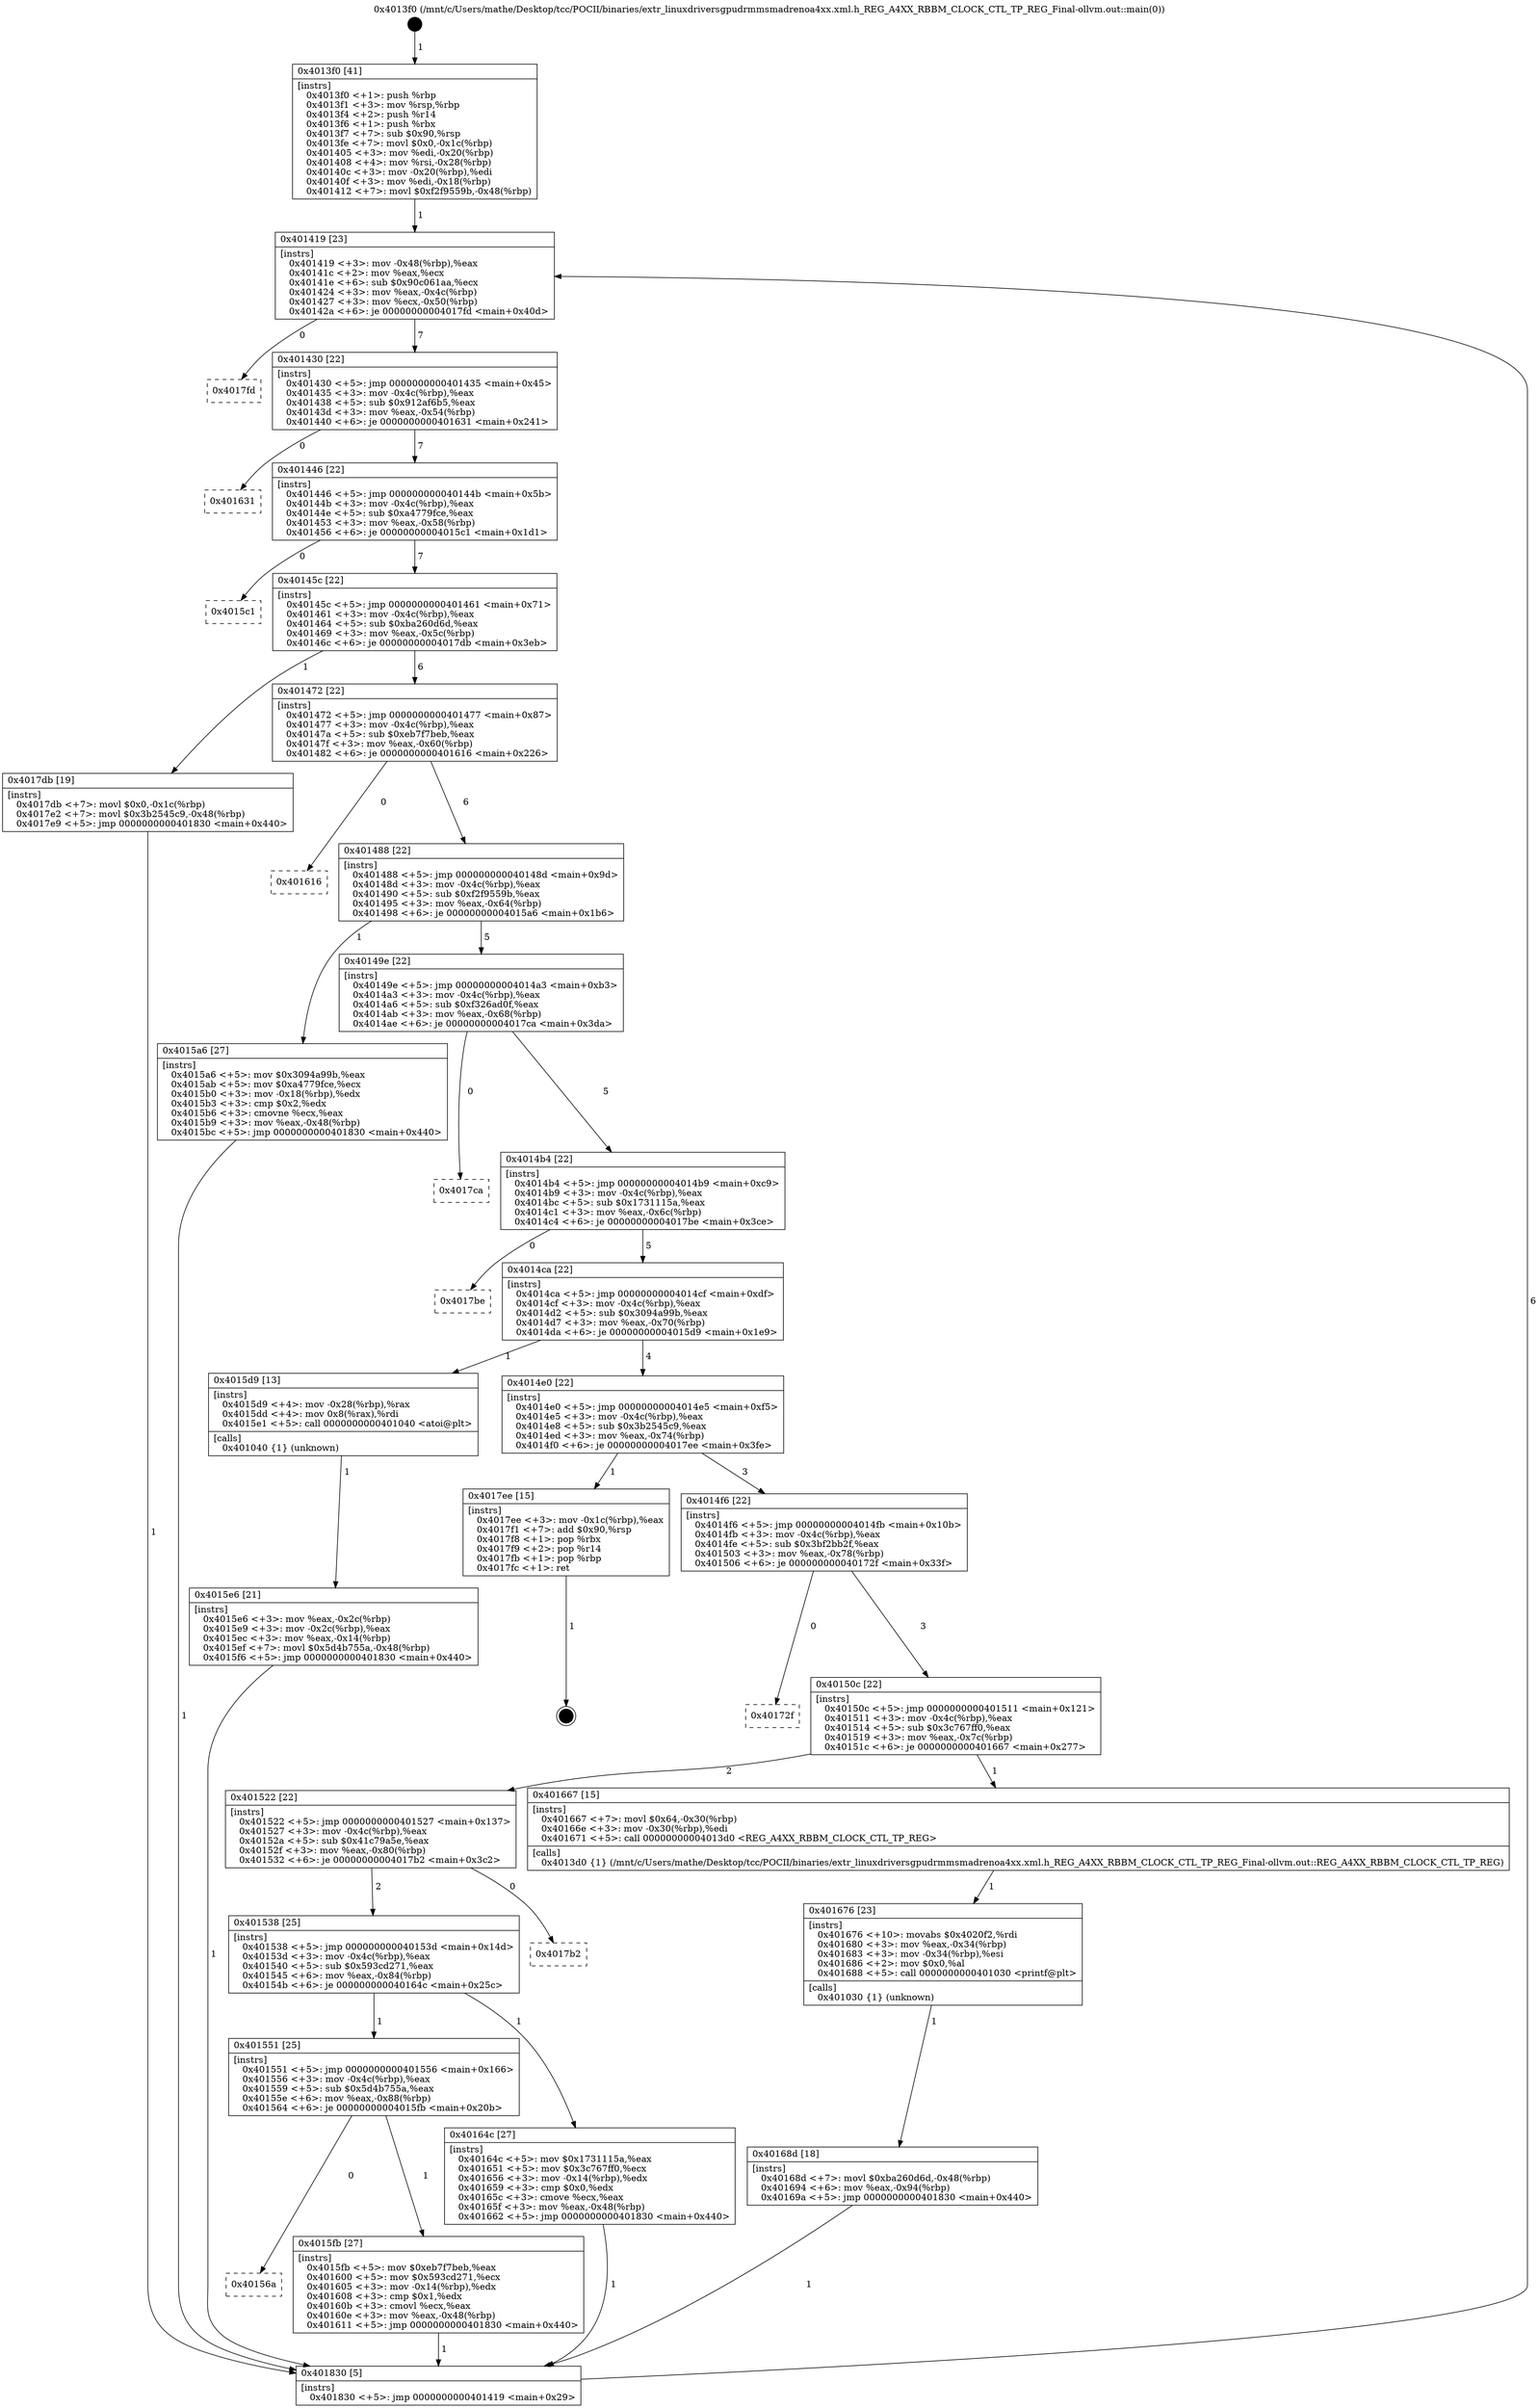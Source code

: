 digraph "0x4013f0" {
  label = "0x4013f0 (/mnt/c/Users/mathe/Desktop/tcc/POCII/binaries/extr_linuxdriversgpudrmmsmadrenoa4xx.xml.h_REG_A4XX_RBBM_CLOCK_CTL_TP_REG_Final-ollvm.out::main(0))"
  labelloc = "t"
  node[shape=record]

  Entry [label="",width=0.3,height=0.3,shape=circle,fillcolor=black,style=filled]
  "0x401419" [label="{
     0x401419 [23]\l
     | [instrs]\l
     &nbsp;&nbsp;0x401419 \<+3\>: mov -0x48(%rbp),%eax\l
     &nbsp;&nbsp;0x40141c \<+2\>: mov %eax,%ecx\l
     &nbsp;&nbsp;0x40141e \<+6\>: sub $0x90c061aa,%ecx\l
     &nbsp;&nbsp;0x401424 \<+3\>: mov %eax,-0x4c(%rbp)\l
     &nbsp;&nbsp;0x401427 \<+3\>: mov %ecx,-0x50(%rbp)\l
     &nbsp;&nbsp;0x40142a \<+6\>: je 00000000004017fd \<main+0x40d\>\l
  }"]
  "0x4017fd" [label="{
     0x4017fd\l
  }", style=dashed]
  "0x401430" [label="{
     0x401430 [22]\l
     | [instrs]\l
     &nbsp;&nbsp;0x401430 \<+5\>: jmp 0000000000401435 \<main+0x45\>\l
     &nbsp;&nbsp;0x401435 \<+3\>: mov -0x4c(%rbp),%eax\l
     &nbsp;&nbsp;0x401438 \<+5\>: sub $0x912af6b5,%eax\l
     &nbsp;&nbsp;0x40143d \<+3\>: mov %eax,-0x54(%rbp)\l
     &nbsp;&nbsp;0x401440 \<+6\>: je 0000000000401631 \<main+0x241\>\l
  }"]
  Exit [label="",width=0.3,height=0.3,shape=circle,fillcolor=black,style=filled,peripheries=2]
  "0x401631" [label="{
     0x401631\l
  }", style=dashed]
  "0x401446" [label="{
     0x401446 [22]\l
     | [instrs]\l
     &nbsp;&nbsp;0x401446 \<+5\>: jmp 000000000040144b \<main+0x5b\>\l
     &nbsp;&nbsp;0x40144b \<+3\>: mov -0x4c(%rbp),%eax\l
     &nbsp;&nbsp;0x40144e \<+5\>: sub $0xa4779fce,%eax\l
     &nbsp;&nbsp;0x401453 \<+3\>: mov %eax,-0x58(%rbp)\l
     &nbsp;&nbsp;0x401456 \<+6\>: je 00000000004015c1 \<main+0x1d1\>\l
  }"]
  "0x40168d" [label="{
     0x40168d [18]\l
     | [instrs]\l
     &nbsp;&nbsp;0x40168d \<+7\>: movl $0xba260d6d,-0x48(%rbp)\l
     &nbsp;&nbsp;0x401694 \<+6\>: mov %eax,-0x94(%rbp)\l
     &nbsp;&nbsp;0x40169a \<+5\>: jmp 0000000000401830 \<main+0x440\>\l
  }"]
  "0x4015c1" [label="{
     0x4015c1\l
  }", style=dashed]
  "0x40145c" [label="{
     0x40145c [22]\l
     | [instrs]\l
     &nbsp;&nbsp;0x40145c \<+5\>: jmp 0000000000401461 \<main+0x71\>\l
     &nbsp;&nbsp;0x401461 \<+3\>: mov -0x4c(%rbp),%eax\l
     &nbsp;&nbsp;0x401464 \<+5\>: sub $0xba260d6d,%eax\l
     &nbsp;&nbsp;0x401469 \<+3\>: mov %eax,-0x5c(%rbp)\l
     &nbsp;&nbsp;0x40146c \<+6\>: je 00000000004017db \<main+0x3eb\>\l
  }"]
  "0x401676" [label="{
     0x401676 [23]\l
     | [instrs]\l
     &nbsp;&nbsp;0x401676 \<+10\>: movabs $0x4020f2,%rdi\l
     &nbsp;&nbsp;0x401680 \<+3\>: mov %eax,-0x34(%rbp)\l
     &nbsp;&nbsp;0x401683 \<+3\>: mov -0x34(%rbp),%esi\l
     &nbsp;&nbsp;0x401686 \<+2\>: mov $0x0,%al\l
     &nbsp;&nbsp;0x401688 \<+5\>: call 0000000000401030 \<printf@plt\>\l
     | [calls]\l
     &nbsp;&nbsp;0x401030 \{1\} (unknown)\l
  }"]
  "0x4017db" [label="{
     0x4017db [19]\l
     | [instrs]\l
     &nbsp;&nbsp;0x4017db \<+7\>: movl $0x0,-0x1c(%rbp)\l
     &nbsp;&nbsp;0x4017e2 \<+7\>: movl $0x3b2545c9,-0x48(%rbp)\l
     &nbsp;&nbsp;0x4017e9 \<+5\>: jmp 0000000000401830 \<main+0x440\>\l
  }"]
  "0x401472" [label="{
     0x401472 [22]\l
     | [instrs]\l
     &nbsp;&nbsp;0x401472 \<+5\>: jmp 0000000000401477 \<main+0x87\>\l
     &nbsp;&nbsp;0x401477 \<+3\>: mov -0x4c(%rbp),%eax\l
     &nbsp;&nbsp;0x40147a \<+5\>: sub $0xeb7f7beb,%eax\l
     &nbsp;&nbsp;0x40147f \<+3\>: mov %eax,-0x60(%rbp)\l
     &nbsp;&nbsp;0x401482 \<+6\>: je 0000000000401616 \<main+0x226\>\l
  }"]
  "0x40156a" [label="{
     0x40156a\l
  }", style=dashed]
  "0x401616" [label="{
     0x401616\l
  }", style=dashed]
  "0x401488" [label="{
     0x401488 [22]\l
     | [instrs]\l
     &nbsp;&nbsp;0x401488 \<+5\>: jmp 000000000040148d \<main+0x9d\>\l
     &nbsp;&nbsp;0x40148d \<+3\>: mov -0x4c(%rbp),%eax\l
     &nbsp;&nbsp;0x401490 \<+5\>: sub $0xf2f9559b,%eax\l
     &nbsp;&nbsp;0x401495 \<+3\>: mov %eax,-0x64(%rbp)\l
     &nbsp;&nbsp;0x401498 \<+6\>: je 00000000004015a6 \<main+0x1b6\>\l
  }"]
  "0x4015fb" [label="{
     0x4015fb [27]\l
     | [instrs]\l
     &nbsp;&nbsp;0x4015fb \<+5\>: mov $0xeb7f7beb,%eax\l
     &nbsp;&nbsp;0x401600 \<+5\>: mov $0x593cd271,%ecx\l
     &nbsp;&nbsp;0x401605 \<+3\>: mov -0x14(%rbp),%edx\l
     &nbsp;&nbsp;0x401608 \<+3\>: cmp $0x1,%edx\l
     &nbsp;&nbsp;0x40160b \<+3\>: cmovl %ecx,%eax\l
     &nbsp;&nbsp;0x40160e \<+3\>: mov %eax,-0x48(%rbp)\l
     &nbsp;&nbsp;0x401611 \<+5\>: jmp 0000000000401830 \<main+0x440\>\l
  }"]
  "0x4015a6" [label="{
     0x4015a6 [27]\l
     | [instrs]\l
     &nbsp;&nbsp;0x4015a6 \<+5\>: mov $0x3094a99b,%eax\l
     &nbsp;&nbsp;0x4015ab \<+5\>: mov $0xa4779fce,%ecx\l
     &nbsp;&nbsp;0x4015b0 \<+3\>: mov -0x18(%rbp),%edx\l
     &nbsp;&nbsp;0x4015b3 \<+3\>: cmp $0x2,%edx\l
     &nbsp;&nbsp;0x4015b6 \<+3\>: cmovne %ecx,%eax\l
     &nbsp;&nbsp;0x4015b9 \<+3\>: mov %eax,-0x48(%rbp)\l
     &nbsp;&nbsp;0x4015bc \<+5\>: jmp 0000000000401830 \<main+0x440\>\l
  }"]
  "0x40149e" [label="{
     0x40149e [22]\l
     | [instrs]\l
     &nbsp;&nbsp;0x40149e \<+5\>: jmp 00000000004014a3 \<main+0xb3\>\l
     &nbsp;&nbsp;0x4014a3 \<+3\>: mov -0x4c(%rbp),%eax\l
     &nbsp;&nbsp;0x4014a6 \<+5\>: sub $0xf326ad0f,%eax\l
     &nbsp;&nbsp;0x4014ab \<+3\>: mov %eax,-0x68(%rbp)\l
     &nbsp;&nbsp;0x4014ae \<+6\>: je 00000000004017ca \<main+0x3da\>\l
  }"]
  "0x401830" [label="{
     0x401830 [5]\l
     | [instrs]\l
     &nbsp;&nbsp;0x401830 \<+5\>: jmp 0000000000401419 \<main+0x29\>\l
  }"]
  "0x4013f0" [label="{
     0x4013f0 [41]\l
     | [instrs]\l
     &nbsp;&nbsp;0x4013f0 \<+1\>: push %rbp\l
     &nbsp;&nbsp;0x4013f1 \<+3\>: mov %rsp,%rbp\l
     &nbsp;&nbsp;0x4013f4 \<+2\>: push %r14\l
     &nbsp;&nbsp;0x4013f6 \<+1\>: push %rbx\l
     &nbsp;&nbsp;0x4013f7 \<+7\>: sub $0x90,%rsp\l
     &nbsp;&nbsp;0x4013fe \<+7\>: movl $0x0,-0x1c(%rbp)\l
     &nbsp;&nbsp;0x401405 \<+3\>: mov %edi,-0x20(%rbp)\l
     &nbsp;&nbsp;0x401408 \<+4\>: mov %rsi,-0x28(%rbp)\l
     &nbsp;&nbsp;0x40140c \<+3\>: mov -0x20(%rbp),%edi\l
     &nbsp;&nbsp;0x40140f \<+3\>: mov %edi,-0x18(%rbp)\l
     &nbsp;&nbsp;0x401412 \<+7\>: movl $0xf2f9559b,-0x48(%rbp)\l
  }"]
  "0x401551" [label="{
     0x401551 [25]\l
     | [instrs]\l
     &nbsp;&nbsp;0x401551 \<+5\>: jmp 0000000000401556 \<main+0x166\>\l
     &nbsp;&nbsp;0x401556 \<+3\>: mov -0x4c(%rbp),%eax\l
     &nbsp;&nbsp;0x401559 \<+5\>: sub $0x5d4b755a,%eax\l
     &nbsp;&nbsp;0x40155e \<+6\>: mov %eax,-0x88(%rbp)\l
     &nbsp;&nbsp;0x401564 \<+6\>: je 00000000004015fb \<main+0x20b\>\l
  }"]
  "0x4017ca" [label="{
     0x4017ca\l
  }", style=dashed]
  "0x4014b4" [label="{
     0x4014b4 [22]\l
     | [instrs]\l
     &nbsp;&nbsp;0x4014b4 \<+5\>: jmp 00000000004014b9 \<main+0xc9\>\l
     &nbsp;&nbsp;0x4014b9 \<+3\>: mov -0x4c(%rbp),%eax\l
     &nbsp;&nbsp;0x4014bc \<+5\>: sub $0x1731115a,%eax\l
     &nbsp;&nbsp;0x4014c1 \<+3\>: mov %eax,-0x6c(%rbp)\l
     &nbsp;&nbsp;0x4014c4 \<+6\>: je 00000000004017be \<main+0x3ce\>\l
  }"]
  "0x40164c" [label="{
     0x40164c [27]\l
     | [instrs]\l
     &nbsp;&nbsp;0x40164c \<+5\>: mov $0x1731115a,%eax\l
     &nbsp;&nbsp;0x401651 \<+5\>: mov $0x3c767ff0,%ecx\l
     &nbsp;&nbsp;0x401656 \<+3\>: mov -0x14(%rbp),%edx\l
     &nbsp;&nbsp;0x401659 \<+3\>: cmp $0x0,%edx\l
     &nbsp;&nbsp;0x40165c \<+3\>: cmove %ecx,%eax\l
     &nbsp;&nbsp;0x40165f \<+3\>: mov %eax,-0x48(%rbp)\l
     &nbsp;&nbsp;0x401662 \<+5\>: jmp 0000000000401830 \<main+0x440\>\l
  }"]
  "0x4017be" [label="{
     0x4017be\l
  }", style=dashed]
  "0x4014ca" [label="{
     0x4014ca [22]\l
     | [instrs]\l
     &nbsp;&nbsp;0x4014ca \<+5\>: jmp 00000000004014cf \<main+0xdf\>\l
     &nbsp;&nbsp;0x4014cf \<+3\>: mov -0x4c(%rbp),%eax\l
     &nbsp;&nbsp;0x4014d2 \<+5\>: sub $0x3094a99b,%eax\l
     &nbsp;&nbsp;0x4014d7 \<+3\>: mov %eax,-0x70(%rbp)\l
     &nbsp;&nbsp;0x4014da \<+6\>: je 00000000004015d9 \<main+0x1e9\>\l
  }"]
  "0x401538" [label="{
     0x401538 [25]\l
     | [instrs]\l
     &nbsp;&nbsp;0x401538 \<+5\>: jmp 000000000040153d \<main+0x14d\>\l
     &nbsp;&nbsp;0x40153d \<+3\>: mov -0x4c(%rbp),%eax\l
     &nbsp;&nbsp;0x401540 \<+5\>: sub $0x593cd271,%eax\l
     &nbsp;&nbsp;0x401545 \<+6\>: mov %eax,-0x84(%rbp)\l
     &nbsp;&nbsp;0x40154b \<+6\>: je 000000000040164c \<main+0x25c\>\l
  }"]
  "0x4015d9" [label="{
     0x4015d9 [13]\l
     | [instrs]\l
     &nbsp;&nbsp;0x4015d9 \<+4\>: mov -0x28(%rbp),%rax\l
     &nbsp;&nbsp;0x4015dd \<+4\>: mov 0x8(%rax),%rdi\l
     &nbsp;&nbsp;0x4015e1 \<+5\>: call 0000000000401040 \<atoi@plt\>\l
     | [calls]\l
     &nbsp;&nbsp;0x401040 \{1\} (unknown)\l
  }"]
  "0x4014e0" [label="{
     0x4014e0 [22]\l
     | [instrs]\l
     &nbsp;&nbsp;0x4014e0 \<+5\>: jmp 00000000004014e5 \<main+0xf5\>\l
     &nbsp;&nbsp;0x4014e5 \<+3\>: mov -0x4c(%rbp),%eax\l
     &nbsp;&nbsp;0x4014e8 \<+5\>: sub $0x3b2545c9,%eax\l
     &nbsp;&nbsp;0x4014ed \<+3\>: mov %eax,-0x74(%rbp)\l
     &nbsp;&nbsp;0x4014f0 \<+6\>: je 00000000004017ee \<main+0x3fe\>\l
  }"]
  "0x4015e6" [label="{
     0x4015e6 [21]\l
     | [instrs]\l
     &nbsp;&nbsp;0x4015e6 \<+3\>: mov %eax,-0x2c(%rbp)\l
     &nbsp;&nbsp;0x4015e9 \<+3\>: mov -0x2c(%rbp),%eax\l
     &nbsp;&nbsp;0x4015ec \<+3\>: mov %eax,-0x14(%rbp)\l
     &nbsp;&nbsp;0x4015ef \<+7\>: movl $0x5d4b755a,-0x48(%rbp)\l
     &nbsp;&nbsp;0x4015f6 \<+5\>: jmp 0000000000401830 \<main+0x440\>\l
  }"]
  "0x4017b2" [label="{
     0x4017b2\l
  }", style=dashed]
  "0x4017ee" [label="{
     0x4017ee [15]\l
     | [instrs]\l
     &nbsp;&nbsp;0x4017ee \<+3\>: mov -0x1c(%rbp),%eax\l
     &nbsp;&nbsp;0x4017f1 \<+7\>: add $0x90,%rsp\l
     &nbsp;&nbsp;0x4017f8 \<+1\>: pop %rbx\l
     &nbsp;&nbsp;0x4017f9 \<+2\>: pop %r14\l
     &nbsp;&nbsp;0x4017fb \<+1\>: pop %rbp\l
     &nbsp;&nbsp;0x4017fc \<+1\>: ret\l
  }"]
  "0x4014f6" [label="{
     0x4014f6 [22]\l
     | [instrs]\l
     &nbsp;&nbsp;0x4014f6 \<+5\>: jmp 00000000004014fb \<main+0x10b\>\l
     &nbsp;&nbsp;0x4014fb \<+3\>: mov -0x4c(%rbp),%eax\l
     &nbsp;&nbsp;0x4014fe \<+5\>: sub $0x3bf2bb2f,%eax\l
     &nbsp;&nbsp;0x401503 \<+3\>: mov %eax,-0x78(%rbp)\l
     &nbsp;&nbsp;0x401506 \<+6\>: je 000000000040172f \<main+0x33f\>\l
  }"]
  "0x401522" [label="{
     0x401522 [22]\l
     | [instrs]\l
     &nbsp;&nbsp;0x401522 \<+5\>: jmp 0000000000401527 \<main+0x137\>\l
     &nbsp;&nbsp;0x401527 \<+3\>: mov -0x4c(%rbp),%eax\l
     &nbsp;&nbsp;0x40152a \<+5\>: sub $0x41c79a5e,%eax\l
     &nbsp;&nbsp;0x40152f \<+3\>: mov %eax,-0x80(%rbp)\l
     &nbsp;&nbsp;0x401532 \<+6\>: je 00000000004017b2 \<main+0x3c2\>\l
  }"]
  "0x40172f" [label="{
     0x40172f\l
  }", style=dashed]
  "0x40150c" [label="{
     0x40150c [22]\l
     | [instrs]\l
     &nbsp;&nbsp;0x40150c \<+5\>: jmp 0000000000401511 \<main+0x121\>\l
     &nbsp;&nbsp;0x401511 \<+3\>: mov -0x4c(%rbp),%eax\l
     &nbsp;&nbsp;0x401514 \<+5\>: sub $0x3c767ff0,%eax\l
     &nbsp;&nbsp;0x401519 \<+3\>: mov %eax,-0x7c(%rbp)\l
     &nbsp;&nbsp;0x40151c \<+6\>: je 0000000000401667 \<main+0x277\>\l
  }"]
  "0x401667" [label="{
     0x401667 [15]\l
     | [instrs]\l
     &nbsp;&nbsp;0x401667 \<+7\>: movl $0x64,-0x30(%rbp)\l
     &nbsp;&nbsp;0x40166e \<+3\>: mov -0x30(%rbp),%edi\l
     &nbsp;&nbsp;0x401671 \<+5\>: call 00000000004013d0 \<REG_A4XX_RBBM_CLOCK_CTL_TP_REG\>\l
     | [calls]\l
     &nbsp;&nbsp;0x4013d0 \{1\} (/mnt/c/Users/mathe/Desktop/tcc/POCII/binaries/extr_linuxdriversgpudrmmsmadrenoa4xx.xml.h_REG_A4XX_RBBM_CLOCK_CTL_TP_REG_Final-ollvm.out::REG_A4XX_RBBM_CLOCK_CTL_TP_REG)\l
  }"]
  Entry -> "0x4013f0" [label=" 1"]
  "0x401419" -> "0x4017fd" [label=" 0"]
  "0x401419" -> "0x401430" [label=" 7"]
  "0x4017ee" -> Exit [label=" 1"]
  "0x401430" -> "0x401631" [label=" 0"]
  "0x401430" -> "0x401446" [label=" 7"]
  "0x4017db" -> "0x401830" [label=" 1"]
  "0x401446" -> "0x4015c1" [label=" 0"]
  "0x401446" -> "0x40145c" [label=" 7"]
  "0x40168d" -> "0x401830" [label=" 1"]
  "0x40145c" -> "0x4017db" [label=" 1"]
  "0x40145c" -> "0x401472" [label=" 6"]
  "0x401676" -> "0x40168d" [label=" 1"]
  "0x401472" -> "0x401616" [label=" 0"]
  "0x401472" -> "0x401488" [label=" 6"]
  "0x401667" -> "0x401676" [label=" 1"]
  "0x401488" -> "0x4015a6" [label=" 1"]
  "0x401488" -> "0x40149e" [label=" 5"]
  "0x4015a6" -> "0x401830" [label=" 1"]
  "0x4013f0" -> "0x401419" [label=" 1"]
  "0x401830" -> "0x401419" [label=" 6"]
  "0x40164c" -> "0x401830" [label=" 1"]
  "0x40149e" -> "0x4017ca" [label=" 0"]
  "0x40149e" -> "0x4014b4" [label=" 5"]
  "0x401551" -> "0x40156a" [label=" 0"]
  "0x4014b4" -> "0x4017be" [label=" 0"]
  "0x4014b4" -> "0x4014ca" [label=" 5"]
  "0x401551" -> "0x4015fb" [label=" 1"]
  "0x4014ca" -> "0x4015d9" [label=" 1"]
  "0x4014ca" -> "0x4014e0" [label=" 4"]
  "0x4015d9" -> "0x4015e6" [label=" 1"]
  "0x4015e6" -> "0x401830" [label=" 1"]
  "0x401538" -> "0x401551" [label=" 1"]
  "0x4014e0" -> "0x4017ee" [label=" 1"]
  "0x4014e0" -> "0x4014f6" [label=" 3"]
  "0x401538" -> "0x40164c" [label=" 1"]
  "0x4014f6" -> "0x40172f" [label=" 0"]
  "0x4014f6" -> "0x40150c" [label=" 3"]
  "0x401522" -> "0x401538" [label=" 2"]
  "0x40150c" -> "0x401667" [label=" 1"]
  "0x40150c" -> "0x401522" [label=" 2"]
  "0x4015fb" -> "0x401830" [label=" 1"]
  "0x401522" -> "0x4017b2" [label=" 0"]
}

